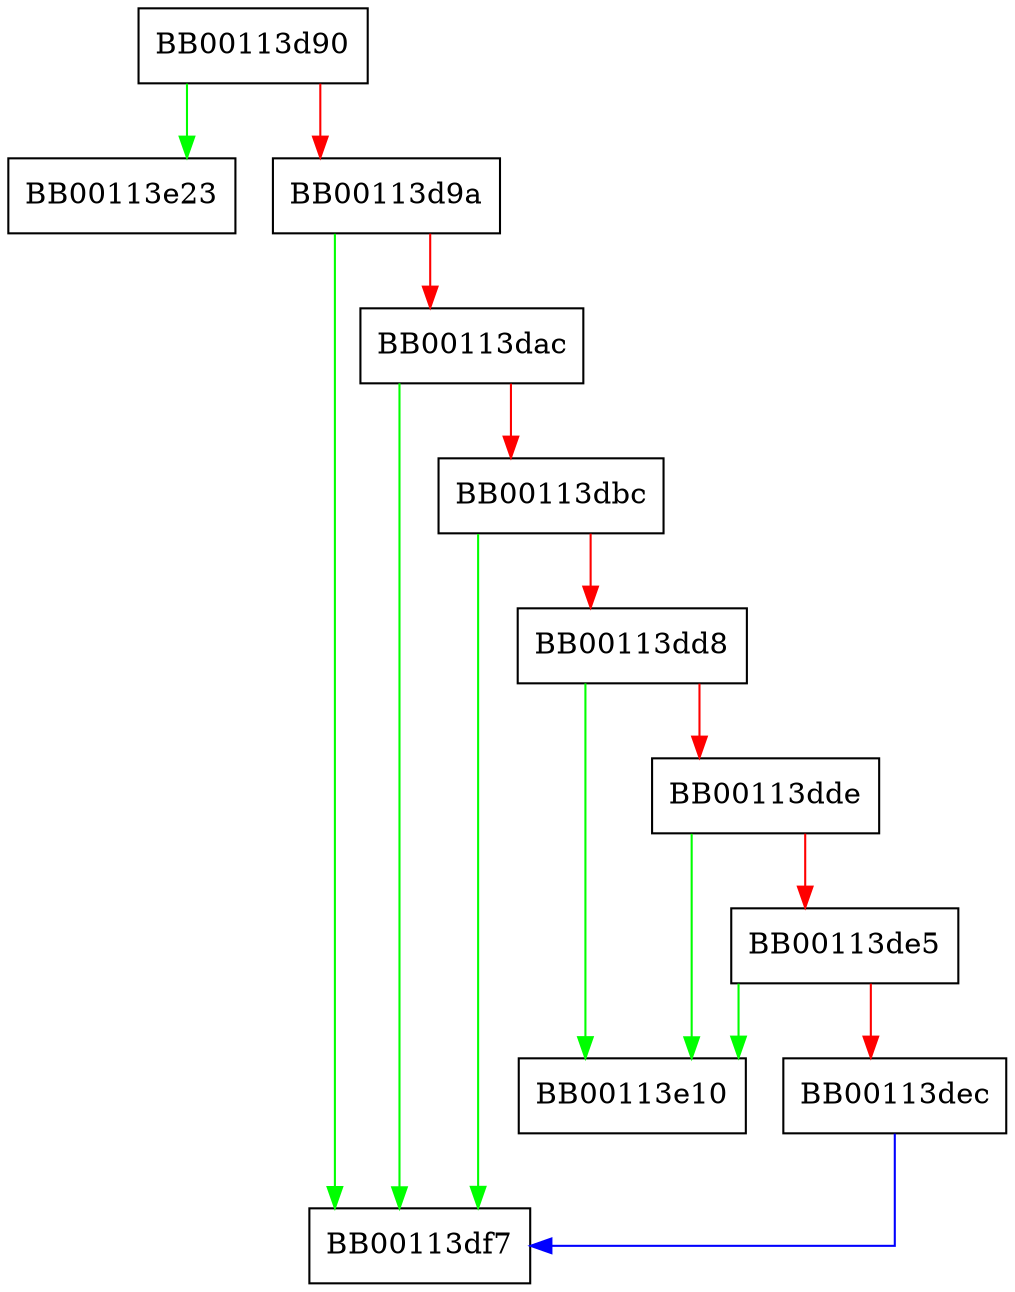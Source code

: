 digraph FUN_00113d90 {
  node [shape="box"];
  graph [splines=ortho];
  BB00113d90 -> BB00113e23 [color="green"];
  BB00113d90 -> BB00113d9a [color="red"];
  BB00113d9a -> BB00113df7 [color="green"];
  BB00113d9a -> BB00113dac [color="red"];
  BB00113dac -> BB00113df7 [color="green"];
  BB00113dac -> BB00113dbc [color="red"];
  BB00113dbc -> BB00113df7 [color="green"];
  BB00113dbc -> BB00113dd8 [color="red"];
  BB00113dd8 -> BB00113e10 [color="green"];
  BB00113dd8 -> BB00113dde [color="red"];
  BB00113dde -> BB00113e10 [color="green"];
  BB00113dde -> BB00113de5 [color="red"];
  BB00113de5 -> BB00113e10 [color="green"];
  BB00113de5 -> BB00113dec [color="red"];
  BB00113dec -> BB00113df7 [color="blue"];
}